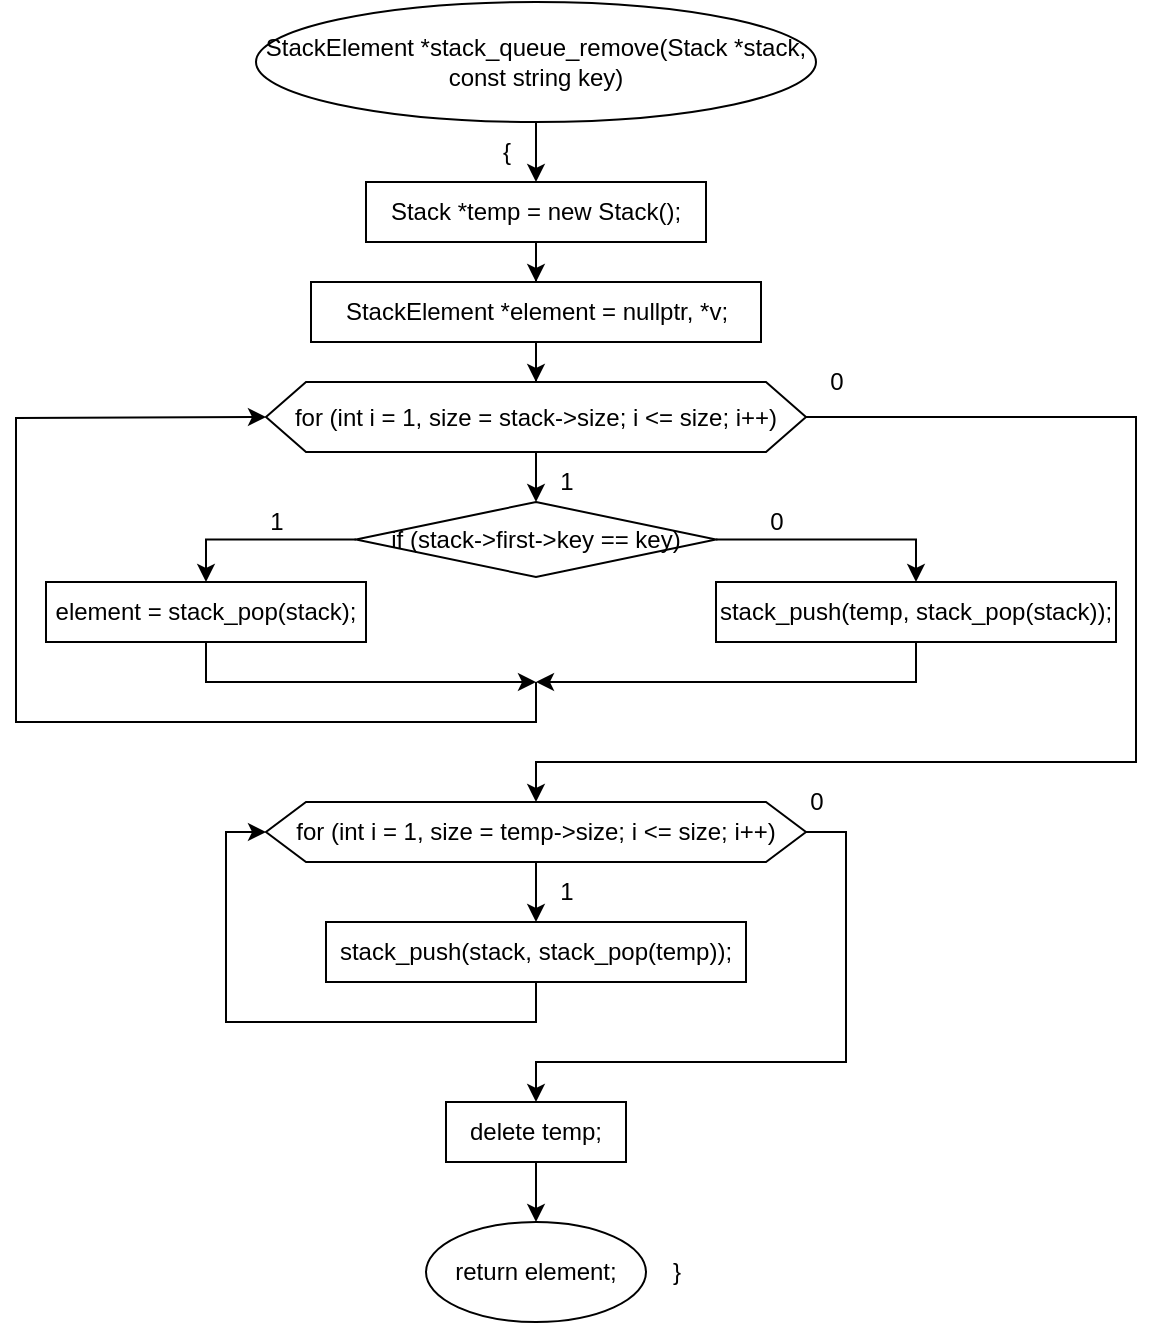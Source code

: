 <mxfile version="20.8.16" type="device"><diagram name="Страница 1" id="-ptkg97e9SZc9AwiQ2FW"><mxGraphModel dx="1050" dy="629" grid="1" gridSize="10" guides="1" tooltips="1" connect="1" arrows="1" fold="1" page="1" pageScale="1" pageWidth="827" pageHeight="1169" math="0" shadow="0"><root><mxCell id="0"/><mxCell id="1" parent="0"/><mxCell id="jDdxjcSbz2RTGrDXSIfl-5" value="" style="edgeStyle=orthogonalEdgeStyle;rounded=0;orthogonalLoop=1;jettySize=auto;html=1;" edge="1" parent="1" source="jDdxjcSbz2RTGrDXSIfl-1" target="jDdxjcSbz2RTGrDXSIfl-4"><mxGeometry relative="1" as="geometry"/></mxCell><mxCell id="jDdxjcSbz2RTGrDXSIfl-1" value="StackElement *stack_queue_remove(Stack *stack, const string key)" style="ellipse;whiteSpace=wrap;html=1;" vertex="1" parent="1"><mxGeometry x="240" y="80" width="280" height="60" as="geometry"/></mxCell><mxCell id="jDdxjcSbz2RTGrDXSIfl-8" value="" style="edgeStyle=orthogonalEdgeStyle;rounded=0;orthogonalLoop=1;jettySize=auto;html=1;" edge="1" parent="1" source="jDdxjcSbz2RTGrDXSIfl-4" target="jDdxjcSbz2RTGrDXSIfl-7"><mxGeometry relative="1" as="geometry"/></mxCell><mxCell id="jDdxjcSbz2RTGrDXSIfl-4" value="Stack *temp = new Stack();" style="whiteSpace=wrap;html=1;" vertex="1" parent="1"><mxGeometry x="295" y="170" width="170" height="30" as="geometry"/></mxCell><mxCell id="jDdxjcSbz2RTGrDXSIfl-6" value="{" style="text;html=1;align=center;verticalAlign=middle;resizable=0;points=[];autosize=1;strokeColor=none;fillColor=none;" vertex="1" parent="1"><mxGeometry x="350" y="140" width="30" height="30" as="geometry"/></mxCell><mxCell id="jDdxjcSbz2RTGrDXSIfl-10" value="" style="edgeStyle=orthogonalEdgeStyle;rounded=0;orthogonalLoop=1;jettySize=auto;html=1;" edge="1" parent="1" source="jDdxjcSbz2RTGrDXSIfl-7" target="jDdxjcSbz2RTGrDXSIfl-9"><mxGeometry relative="1" as="geometry"/></mxCell><mxCell id="jDdxjcSbz2RTGrDXSIfl-7" value="StackElement *element = nullptr, *v;" style="whiteSpace=wrap;html=1;" vertex="1" parent="1"><mxGeometry x="267.5" y="220" width="225" height="30" as="geometry"/></mxCell><mxCell id="jDdxjcSbz2RTGrDXSIfl-12" value="" style="edgeStyle=orthogonalEdgeStyle;rounded=0;orthogonalLoop=1;jettySize=auto;html=1;" edge="1" parent="1" source="jDdxjcSbz2RTGrDXSIfl-9" target="jDdxjcSbz2RTGrDXSIfl-11"><mxGeometry relative="1" as="geometry"/></mxCell><mxCell id="jDdxjcSbz2RTGrDXSIfl-25" style="edgeStyle=orthogonalEdgeStyle;rounded=0;orthogonalLoop=1;jettySize=auto;html=1;exitX=1;exitY=0.5;exitDx=0;exitDy=0;entryX=0.5;entryY=0;entryDx=0;entryDy=0;" edge="1" parent="1" source="jDdxjcSbz2RTGrDXSIfl-9" target="jDdxjcSbz2RTGrDXSIfl-24"><mxGeometry relative="1" as="geometry"><Array as="points"><mxPoint x="680" y="288"/><mxPoint x="680" y="460"/><mxPoint x="380" y="460"/></Array></mxGeometry></mxCell><mxCell id="jDdxjcSbz2RTGrDXSIfl-9" value="for (int i = 1, size = stack-&amp;gt;size; i &amp;lt;= size; i++)" style="shape=hexagon;perimeter=hexagonPerimeter2;whiteSpace=wrap;html=1;fixedSize=1;" vertex="1" parent="1"><mxGeometry x="245" y="270" width="270" height="35" as="geometry"/></mxCell><mxCell id="jDdxjcSbz2RTGrDXSIfl-16" style="edgeStyle=orthogonalEdgeStyle;rounded=0;orthogonalLoop=1;jettySize=auto;html=1;exitX=0;exitY=0.5;exitDx=0;exitDy=0;entryX=0.5;entryY=0;entryDx=0;entryDy=0;" edge="1" parent="1" source="jDdxjcSbz2RTGrDXSIfl-11" target="jDdxjcSbz2RTGrDXSIfl-15"><mxGeometry relative="1" as="geometry"/></mxCell><mxCell id="jDdxjcSbz2RTGrDXSIfl-18" style="edgeStyle=orthogonalEdgeStyle;rounded=0;orthogonalLoop=1;jettySize=auto;html=1;exitX=1;exitY=0.5;exitDx=0;exitDy=0;entryX=0.5;entryY=0;entryDx=0;entryDy=0;" edge="1" parent="1" source="jDdxjcSbz2RTGrDXSIfl-11" target="jDdxjcSbz2RTGrDXSIfl-17"><mxGeometry relative="1" as="geometry"/></mxCell><mxCell id="jDdxjcSbz2RTGrDXSIfl-11" value="if (stack-&amp;gt;first-&amp;gt;key == key)" style="rhombus;whiteSpace=wrap;html=1;" vertex="1" parent="1"><mxGeometry x="290" y="330" width="180" height="37.5" as="geometry"/></mxCell><mxCell id="jDdxjcSbz2RTGrDXSIfl-13" value="1" style="text;html=1;align=center;verticalAlign=middle;resizable=0;points=[];autosize=1;strokeColor=none;fillColor=none;" vertex="1" parent="1"><mxGeometry x="380" y="305" width="30" height="30" as="geometry"/></mxCell><mxCell id="jDdxjcSbz2RTGrDXSIfl-22" style="edgeStyle=orthogonalEdgeStyle;rounded=0;orthogonalLoop=1;jettySize=auto;html=1;exitX=0.5;exitY=1;exitDx=0;exitDy=0;" edge="1" parent="1" source="jDdxjcSbz2RTGrDXSIfl-15"><mxGeometry relative="1" as="geometry"><mxPoint x="380" y="420" as="targetPoint"/><Array as="points"><mxPoint x="215" y="420"/></Array></mxGeometry></mxCell><mxCell id="jDdxjcSbz2RTGrDXSIfl-15" value="element = stack_pop(stack);" style="whiteSpace=wrap;html=1;" vertex="1" parent="1"><mxGeometry x="135" y="370" width="160" height="30" as="geometry"/></mxCell><mxCell id="jDdxjcSbz2RTGrDXSIfl-21" style="edgeStyle=orthogonalEdgeStyle;rounded=0;orthogonalLoop=1;jettySize=auto;html=1;exitX=0.5;exitY=1;exitDx=0;exitDy=0;" edge="1" parent="1" source="jDdxjcSbz2RTGrDXSIfl-17"><mxGeometry relative="1" as="geometry"><mxPoint x="380" y="420" as="targetPoint"/><Array as="points"><mxPoint x="570" y="420"/></Array></mxGeometry></mxCell><mxCell id="jDdxjcSbz2RTGrDXSIfl-17" value="stack_push(temp, stack_pop(stack));" style="whiteSpace=wrap;html=1;" vertex="1" parent="1"><mxGeometry x="470" y="370" width="200" height="30" as="geometry"/></mxCell><mxCell id="jDdxjcSbz2RTGrDXSIfl-19" value="0" style="text;html=1;align=center;verticalAlign=middle;resizable=0;points=[];autosize=1;strokeColor=none;fillColor=none;" vertex="1" parent="1"><mxGeometry x="485" y="325" width="30" height="30" as="geometry"/></mxCell><mxCell id="jDdxjcSbz2RTGrDXSIfl-20" value="1" style="text;html=1;align=center;verticalAlign=middle;resizable=0;points=[];autosize=1;strokeColor=none;fillColor=none;" vertex="1" parent="1"><mxGeometry x="235" y="325" width="30" height="30" as="geometry"/></mxCell><mxCell id="jDdxjcSbz2RTGrDXSIfl-23" value="" style="endArrow=classic;html=1;rounded=0;entryX=0;entryY=0.5;entryDx=0;entryDy=0;" edge="1" parent="1" target="jDdxjcSbz2RTGrDXSIfl-9"><mxGeometry width="50" height="50" relative="1" as="geometry"><mxPoint x="380" y="420" as="sourcePoint"/><mxPoint x="440" y="290" as="targetPoint"/><Array as="points"><mxPoint x="380" y="440"/><mxPoint x="120" y="440"/><mxPoint x="120" y="288"/></Array></mxGeometry></mxCell><mxCell id="jDdxjcSbz2RTGrDXSIfl-30" style="edgeStyle=orthogonalEdgeStyle;rounded=0;orthogonalLoop=1;jettySize=auto;html=1;exitX=0.5;exitY=1;exitDx=0;exitDy=0;entryX=0.5;entryY=0;entryDx=0;entryDy=0;" edge="1" parent="1" source="jDdxjcSbz2RTGrDXSIfl-24" target="jDdxjcSbz2RTGrDXSIfl-28"><mxGeometry relative="1" as="geometry"/></mxCell><mxCell id="jDdxjcSbz2RTGrDXSIfl-35" style="edgeStyle=orthogonalEdgeStyle;rounded=0;orthogonalLoop=1;jettySize=auto;html=1;exitX=1;exitY=0.5;exitDx=0;exitDy=0;entryX=0.5;entryY=0;entryDx=0;entryDy=0;" edge="1" parent="1" source="jDdxjcSbz2RTGrDXSIfl-24" target="jDdxjcSbz2RTGrDXSIfl-34"><mxGeometry relative="1" as="geometry"><Array as="points"><mxPoint x="535" y="495"/><mxPoint x="535" y="610"/><mxPoint x="380" y="610"/></Array></mxGeometry></mxCell><mxCell id="jDdxjcSbz2RTGrDXSIfl-24" value="for (int i = 1, size = temp-&amp;gt;size; i &amp;lt;= size; i++)" style="shape=hexagon;perimeter=hexagonPerimeter2;whiteSpace=wrap;html=1;fixedSize=1;" vertex="1" parent="1"><mxGeometry x="245" y="480" width="270" height="30" as="geometry"/></mxCell><mxCell id="jDdxjcSbz2RTGrDXSIfl-33" style="edgeStyle=orthogonalEdgeStyle;rounded=0;orthogonalLoop=1;jettySize=auto;html=1;exitX=0.5;exitY=1;exitDx=0;exitDy=0;entryX=0;entryY=0.5;entryDx=0;entryDy=0;" edge="1" parent="1" source="jDdxjcSbz2RTGrDXSIfl-28" target="jDdxjcSbz2RTGrDXSIfl-24"><mxGeometry relative="1" as="geometry"/></mxCell><mxCell id="jDdxjcSbz2RTGrDXSIfl-28" value="stack_push(stack, stack_pop(temp));" style="whiteSpace=wrap;html=1;" vertex="1" parent="1"><mxGeometry x="275" y="540" width="210" height="30" as="geometry"/></mxCell><mxCell id="jDdxjcSbz2RTGrDXSIfl-29" value="0" style="text;html=1;align=center;verticalAlign=middle;resizable=0;points=[];autosize=1;strokeColor=none;fillColor=none;" vertex="1" parent="1"><mxGeometry x="515" y="255" width="30" height="30" as="geometry"/></mxCell><mxCell id="jDdxjcSbz2RTGrDXSIfl-32" value="1" style="text;html=1;align=center;verticalAlign=middle;resizable=0;points=[];autosize=1;strokeColor=none;fillColor=none;" vertex="1" parent="1"><mxGeometry x="380" y="510" width="30" height="30" as="geometry"/></mxCell><mxCell id="jDdxjcSbz2RTGrDXSIfl-38" style="edgeStyle=orthogonalEdgeStyle;rounded=0;orthogonalLoop=1;jettySize=auto;html=1;exitX=0.5;exitY=1;exitDx=0;exitDy=0;entryX=0.5;entryY=0;entryDx=0;entryDy=0;" edge="1" parent="1" source="jDdxjcSbz2RTGrDXSIfl-34" target="jDdxjcSbz2RTGrDXSIfl-37"><mxGeometry relative="1" as="geometry"/></mxCell><mxCell id="jDdxjcSbz2RTGrDXSIfl-34" value="delete temp;" style="whiteSpace=wrap;html=1;" vertex="1" parent="1"><mxGeometry x="335" y="630" width="90" height="30" as="geometry"/></mxCell><mxCell id="jDdxjcSbz2RTGrDXSIfl-36" value="0" style="text;html=1;align=center;verticalAlign=middle;resizable=0;points=[];autosize=1;strokeColor=none;fillColor=none;" vertex="1" parent="1"><mxGeometry x="505" y="465" width="30" height="30" as="geometry"/></mxCell><mxCell id="jDdxjcSbz2RTGrDXSIfl-37" value="&lt;div&gt;return element;&lt;/div&gt;" style="ellipse;whiteSpace=wrap;html=1;" vertex="1" parent="1"><mxGeometry x="325" y="690" width="110" height="50" as="geometry"/></mxCell><mxCell id="jDdxjcSbz2RTGrDXSIfl-40" value="}" style="text;html=1;align=center;verticalAlign=middle;resizable=0;points=[];autosize=1;strokeColor=none;fillColor=none;" vertex="1" parent="1"><mxGeometry x="435" y="700" width="30" height="30" as="geometry"/></mxCell></root></mxGraphModel></diagram></mxfile>